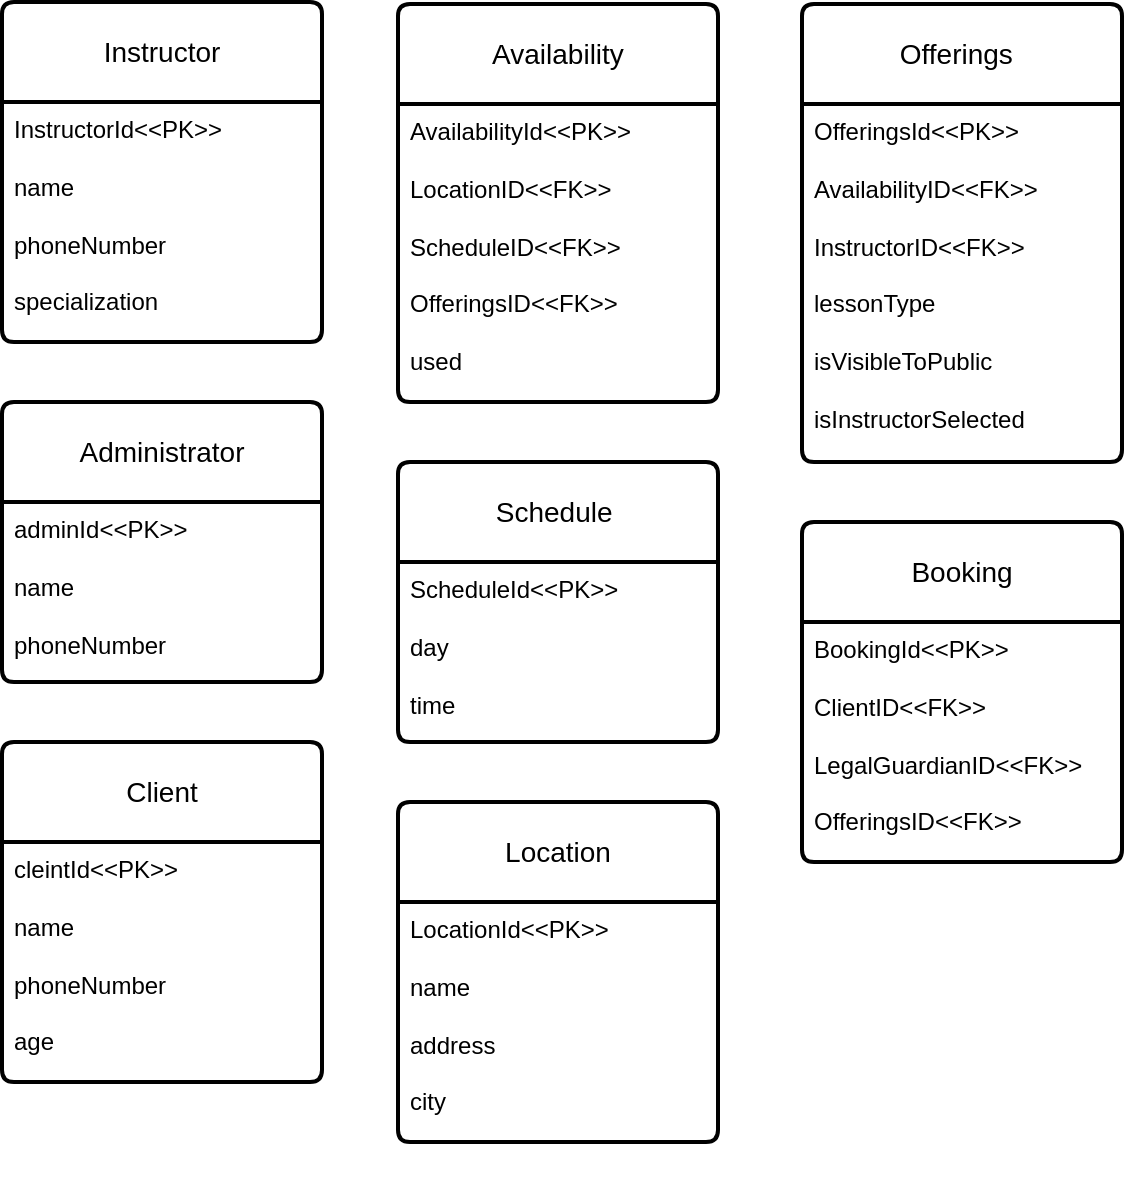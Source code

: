 <mxfile version="24.8.4">
  <diagram id="R2lEEEUBdFMjLlhIrx00" name="Page-1">
    <mxGraphModel dx="1674" dy="782" grid="1" gridSize="10" guides="1" tooltips="1" connect="1" arrows="1" fold="1" page="1" pageScale="1" pageWidth="850" pageHeight="1100" math="0" shadow="0" extFonts="Permanent Marker^https://fonts.googleapis.com/css?family=Permanent+Marker">
      <root>
        <mxCell id="0" />
        <mxCell id="1" parent="0" />
        <mxCell id="umd_g6qW20TCQ7Dfp5BT-3" value="Instructor" style="swimlane;childLayout=stackLayout;horizontal=1;startSize=50;horizontalStack=0;rounded=1;fontSize=14;fontStyle=0;strokeWidth=2;resizeParent=0;resizeLast=1;shadow=0;dashed=0;align=center;arcSize=4;whiteSpace=wrap;html=1;" vertex="1" parent="1">
          <mxGeometry x="130" y="150" width="160" height="170" as="geometry" />
        </mxCell>
        <mxCell id="umd_g6qW20TCQ7Dfp5BT-4" value="&lt;div&gt;InstructorId&amp;lt;&amp;lt;PK&amp;gt;&amp;gt;&lt;/div&gt;&lt;div&gt;&lt;br&gt;&lt;/div&gt;&lt;div&gt;name&lt;/div&gt;&lt;div&gt;&lt;br&gt;&lt;/div&gt;&lt;div&gt;phoneNumber&lt;br&gt;&lt;/div&gt;&lt;div&gt;&lt;br&gt;&lt;/div&gt;&lt;div&gt;specialization&lt;br&gt;&lt;/div&gt;" style="align=left;strokeColor=none;fillColor=none;spacingLeft=4;fontSize=12;verticalAlign=top;resizable=0;rotatable=0;part=1;html=1;" vertex="1" parent="umd_g6qW20TCQ7Dfp5BT-3">
          <mxGeometry y="50" width="160" height="120" as="geometry" />
        </mxCell>
        <mxCell id="umd_g6qW20TCQ7Dfp5BT-5" value="Administrator" style="swimlane;childLayout=stackLayout;horizontal=1;startSize=50;horizontalStack=0;rounded=1;fontSize=14;fontStyle=0;strokeWidth=2;resizeParent=0;resizeLast=1;shadow=0;dashed=0;align=center;arcSize=4;whiteSpace=wrap;html=1;" vertex="1" parent="1">
          <mxGeometry x="130" y="350" width="160" height="140" as="geometry" />
        </mxCell>
        <mxCell id="umd_g6qW20TCQ7Dfp5BT-6" value="&lt;div&gt;adminId&amp;lt;&amp;lt;PK&amp;gt;&amp;gt;&lt;/div&gt;&lt;div&gt;&lt;br&gt;&lt;/div&gt;&lt;div&gt;name&lt;/div&gt;&lt;div&gt;&lt;br&gt;&lt;/div&gt;&lt;div&gt;phoneNumber&lt;br&gt;&lt;/div&gt;&lt;div&gt;&lt;br&gt;&lt;/div&gt;" style="align=left;strokeColor=none;fillColor=none;spacingLeft=4;fontSize=12;verticalAlign=top;resizable=0;rotatable=0;part=1;html=1;" vertex="1" parent="umd_g6qW20TCQ7Dfp5BT-5">
          <mxGeometry y="50" width="160" height="90" as="geometry" />
        </mxCell>
        <mxCell id="umd_g6qW20TCQ7Dfp5BT-8" value="Client" style="swimlane;childLayout=stackLayout;horizontal=1;startSize=50;horizontalStack=0;rounded=1;fontSize=14;fontStyle=0;strokeWidth=2;resizeParent=0;resizeLast=1;shadow=0;dashed=0;align=center;arcSize=4;whiteSpace=wrap;html=1;" vertex="1" parent="1">
          <mxGeometry x="130" y="520" width="160" height="170" as="geometry" />
        </mxCell>
        <mxCell id="umd_g6qW20TCQ7Dfp5BT-9" value="&lt;div&gt;cleintId&amp;lt;&amp;lt;PK&amp;gt;&amp;gt;&lt;/div&gt;&lt;div&gt;&lt;br&gt;&lt;/div&gt;&lt;div&gt;name&lt;/div&gt;&lt;div&gt;&lt;br&gt;&lt;/div&gt;&lt;div&gt;phoneNumber&lt;br&gt;&lt;/div&gt;&lt;div&gt;&lt;br&gt;&lt;/div&gt;&lt;div&gt;age&lt;br&gt;&lt;/div&gt;&lt;div&gt;&lt;br&gt;&lt;/div&gt;" style="align=left;strokeColor=none;fillColor=none;spacingLeft=4;fontSize=12;verticalAlign=top;resizable=0;rotatable=0;part=1;html=1;" vertex="1" parent="umd_g6qW20TCQ7Dfp5BT-8">
          <mxGeometry y="50" width="160" height="120" as="geometry" />
        </mxCell>
        <mxCell id="umd_g6qW20TCQ7Dfp5BT-11" value="Availability" style="swimlane;childLayout=stackLayout;horizontal=1;startSize=50;horizontalStack=0;rounded=1;fontSize=14;fontStyle=0;strokeWidth=2;resizeParent=0;resizeLast=1;shadow=0;dashed=0;align=center;arcSize=4;whiteSpace=wrap;html=1;" vertex="1" parent="1">
          <mxGeometry x="328" y="151" width="160" height="199" as="geometry" />
        </mxCell>
        <mxCell id="umd_g6qW20TCQ7Dfp5BT-12" value="&lt;div&gt;AvailabilityId&amp;lt;&amp;lt;PK&amp;gt;&amp;gt;&lt;/div&gt;&lt;div&gt;&lt;br&gt;&lt;/div&gt;&lt;div&gt;LocationID&amp;lt;&amp;lt;FK&amp;gt;&amp;gt;&lt;/div&gt;&lt;div&gt;&lt;br&gt;&lt;/div&gt;&lt;div&gt;ScheduleID&amp;lt;&amp;lt;FK&amp;gt;&amp;gt;&lt;/div&gt;&lt;div&gt;&lt;br&gt;&lt;/div&gt;&lt;div&gt;OfferingsID&amp;lt;&amp;lt;FK&amp;gt;&amp;gt;&lt;br&gt;&lt;/div&gt;&lt;div&gt;&lt;br&gt;&lt;/div&gt;&lt;div&gt;used&lt;br&gt;&lt;/div&gt;&lt;div&gt;&lt;br&gt;&lt;/div&gt;&lt;div&gt;&lt;br&gt;&lt;/div&gt;" style="align=left;strokeColor=none;fillColor=none;spacingLeft=4;fontSize=12;verticalAlign=top;resizable=0;rotatable=0;part=1;html=1;" vertex="1" parent="umd_g6qW20TCQ7Dfp5BT-11">
          <mxGeometry y="50" width="160" height="149" as="geometry" />
        </mxCell>
        <mxCell id="umd_g6qW20TCQ7Dfp5BT-16" value="Schedule&lt;span style=&quot;white-space: pre;&quot;&gt;&#x9;&lt;/span&gt;" style="swimlane;childLayout=stackLayout;horizontal=1;startSize=50;horizontalStack=0;rounded=1;fontSize=14;fontStyle=0;strokeWidth=2;resizeParent=0;resizeLast=1;shadow=0;dashed=0;align=center;arcSize=4;whiteSpace=wrap;html=1;" vertex="1" parent="1">
          <mxGeometry x="328" y="380" width="160" height="140" as="geometry" />
        </mxCell>
        <mxCell id="umd_g6qW20TCQ7Dfp5BT-17" value="&lt;div&gt;ScheduleId&amp;lt;&amp;lt;PK&amp;gt;&amp;gt;&lt;/div&gt;&lt;div&gt;&lt;br&gt;&lt;/div&gt;&lt;div&gt;day&lt;/div&gt;&lt;div&gt;&lt;br&gt;&lt;/div&gt;&lt;div&gt;time&lt;br&gt;&lt;/div&gt;&lt;div&gt;&lt;br&gt;&lt;/div&gt;&lt;div&gt;&lt;br&gt;&lt;/div&gt;" style="align=left;strokeColor=none;fillColor=none;spacingLeft=4;fontSize=12;verticalAlign=top;resizable=0;rotatable=0;part=1;html=1;" vertex="1" parent="umd_g6qW20TCQ7Dfp5BT-16">
          <mxGeometry y="50" width="160" height="90" as="geometry" />
        </mxCell>
        <mxCell id="umd_g6qW20TCQ7Dfp5BT-18" value="Location" style="swimlane;childLayout=stackLayout;horizontal=1;startSize=50;horizontalStack=0;rounded=1;fontSize=14;fontStyle=0;strokeWidth=2;resizeParent=0;resizeLast=1;shadow=0;dashed=0;align=center;arcSize=4;whiteSpace=wrap;html=1;" vertex="1" parent="1">
          <mxGeometry x="328" y="550" width="160" height="170" as="geometry" />
        </mxCell>
        <mxCell id="umd_g6qW20TCQ7Dfp5BT-19" value="&lt;div&gt;LocationId&amp;lt;&amp;lt;PK&amp;gt;&amp;gt;&lt;/div&gt;&lt;div&gt;&lt;br&gt;&lt;/div&gt;&lt;div&gt;name&lt;/div&gt;&lt;div&gt;&lt;br&gt;&lt;/div&gt;&lt;div&gt;address&lt;br&gt;&lt;/div&gt;&lt;div&gt;&lt;br&gt;&lt;/div&gt;&lt;div&gt;city&lt;br&gt;&lt;/div&gt;&lt;div&gt;&lt;br&gt;&lt;/div&gt;&lt;div&gt;&lt;br&gt;&lt;/div&gt;" style="align=left;strokeColor=none;fillColor=none;spacingLeft=4;fontSize=12;verticalAlign=top;resizable=0;rotatable=0;part=1;html=1;" vertex="1" parent="umd_g6qW20TCQ7Dfp5BT-18">
          <mxGeometry y="50" width="160" height="120" as="geometry" />
        </mxCell>
        <mxCell id="umd_g6qW20TCQ7Dfp5BT-20" value="Offerings&lt;span style=&quot;white-space: pre;&quot;&gt;&#x9;&lt;/span&gt;" style="swimlane;childLayout=stackLayout;horizontal=1;startSize=50;horizontalStack=0;rounded=1;fontSize=14;fontStyle=0;strokeWidth=2;resizeParent=0;resizeLast=1;shadow=0;dashed=0;align=center;arcSize=4;whiteSpace=wrap;html=1;" vertex="1" parent="1">
          <mxGeometry x="530" y="151" width="160" height="229" as="geometry" />
        </mxCell>
        <mxCell id="umd_g6qW20TCQ7Dfp5BT-21" value="&lt;div&gt;OfferingsId&amp;lt;&amp;lt;PK&amp;gt;&amp;gt;&lt;/div&gt;&lt;div&gt;&lt;br&gt;&lt;/div&gt;&lt;div&gt;AvailabilityID&amp;lt;&amp;lt;FK&amp;gt;&amp;gt;&lt;/div&gt;&lt;div&gt;&lt;br&gt;&lt;/div&gt;&lt;div&gt;InstructorID&amp;lt;&amp;lt;FK&amp;gt;&amp;gt;&lt;/div&gt;&lt;div&gt;&lt;br&gt;&lt;/div&gt;&lt;div&gt;lessonType&lt;/div&gt;&lt;div&gt;&lt;br&gt;&lt;/div&gt;&lt;div&gt;isVisibleToPublic&lt;/div&gt;&lt;div&gt;&lt;br&gt;&lt;/div&gt;&lt;div&gt;isInstructorSelected&lt;br&gt;&lt;/div&gt;&lt;div&gt;&lt;br&gt;&lt;/div&gt;&lt;div&gt;&lt;br&gt;&lt;/div&gt;&lt;div&gt;&lt;br&gt;&lt;/div&gt;&lt;div&gt;&lt;br&gt;&lt;/div&gt;" style="align=left;strokeColor=none;fillColor=none;spacingLeft=4;fontSize=12;verticalAlign=top;resizable=0;rotatable=0;part=1;html=1;" vertex="1" parent="umd_g6qW20TCQ7Dfp5BT-20">
          <mxGeometry y="50" width="160" height="179" as="geometry" />
        </mxCell>
        <mxCell id="umd_g6qW20TCQ7Dfp5BT-23" value="Booking" style="swimlane;childLayout=stackLayout;horizontal=1;startSize=50;horizontalStack=0;rounded=1;fontSize=14;fontStyle=0;strokeWidth=2;resizeParent=0;resizeLast=1;shadow=0;dashed=0;align=center;arcSize=4;whiteSpace=wrap;html=1;" vertex="1" parent="1">
          <mxGeometry x="530" y="410" width="160" height="170" as="geometry" />
        </mxCell>
        <mxCell id="umd_g6qW20TCQ7Dfp5BT-24" value="&lt;div&gt;BookingId&amp;lt;&amp;lt;PK&amp;gt;&amp;gt;&lt;/div&gt;&lt;div&gt;&lt;br&gt;&lt;/div&gt;&lt;div&gt;ClientID&amp;lt;&amp;lt;FK&amp;gt;&amp;gt;&lt;/div&gt;&lt;div&gt;&lt;br&gt;&lt;/div&gt;&lt;div&gt;LegalGuardianID&amp;lt;&amp;lt;FK&amp;gt;&amp;gt;&lt;br&gt;&lt;/div&gt;&lt;div&gt;&lt;br&gt;&lt;/div&gt;&lt;div&gt;OfferingsID&amp;lt;&amp;lt;FK&amp;gt;&amp;gt;&lt;/div&gt;&lt;div&gt;&lt;br&gt;&lt;/div&gt;&lt;div&gt;&lt;br&gt;&lt;/div&gt;&lt;div&gt;&lt;br&gt;&lt;/div&gt;&lt;br&gt;&lt;div&gt;&lt;br&gt;&lt;/div&gt;&lt;div&gt;&lt;br&gt;&lt;/div&gt;" style="align=left;strokeColor=none;fillColor=none;spacingLeft=4;fontSize=12;verticalAlign=top;resizable=0;rotatable=0;part=1;html=1;" vertex="1" parent="umd_g6qW20TCQ7Dfp5BT-23">
          <mxGeometry y="50" width="160" height="120" as="geometry" />
        </mxCell>
      </root>
    </mxGraphModel>
  </diagram>
</mxfile>
